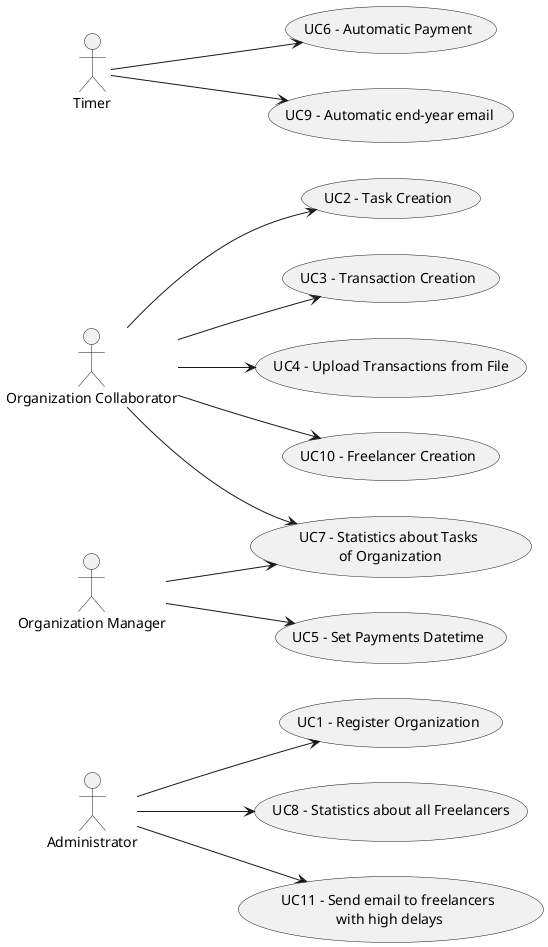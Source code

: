 @startuml

usecase UC1 as "UC1 - Register Organization"
usecase UC2 as "UC2 - Task Creation"
usecase UC3 as "UC3 - Transaction Creation"
usecase UC4 as "UC4 - Upload Transactions from File"
usecase UC5 as "UC5 - Set Payments Datetime"
usecase UC6 as "UC6 - Automatic Payment"
usecase UC7 as "UC7 - Statistics about Tasks\n of Organization"
usecase UC8 as "UC8 - Statistics about all Freelancers"
usecase UC9 as "UC9 - Automatic end-year email"
usecase UC10 as "UC10 - Freelancer Creation"
usecase UC11 as "UC11 - Send email to freelancers\n with high delays"

actor "Administrator" as ADM
actor "Organization Manager" as MNG
actor "Organization Collaborator" as COL
actor "Timer" as TIM

left to right direction

ADM --> (UC1)
ADM --> (UC8)
ADM --> (UC11)

MNG --> (UC5)
MNG --> (UC7)

COL --> (UC2)
COL --> (UC3)
COL --> (UC4)
COL --> (UC7)
COL --> (UC10)

TIM --> (UC6)
TIM --> (UC9)

@enduml
